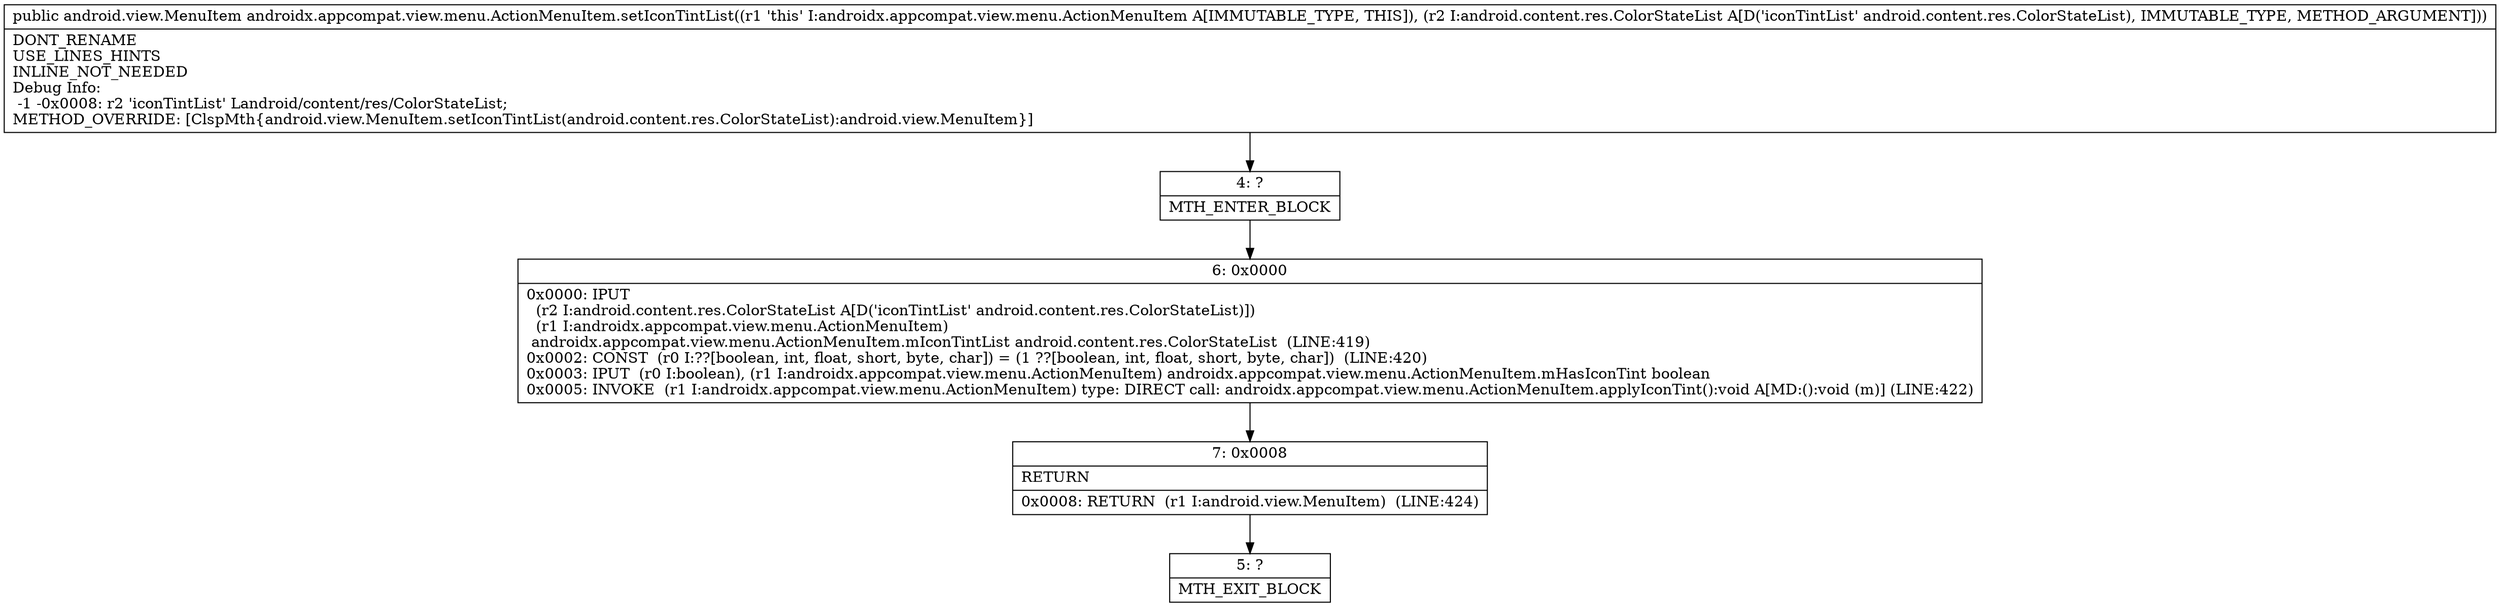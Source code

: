 digraph "CFG forandroidx.appcompat.view.menu.ActionMenuItem.setIconTintList(Landroid\/content\/res\/ColorStateList;)Landroid\/view\/MenuItem;" {
Node_4 [shape=record,label="{4\:\ ?|MTH_ENTER_BLOCK\l}"];
Node_6 [shape=record,label="{6\:\ 0x0000|0x0000: IPUT  \l  (r2 I:android.content.res.ColorStateList A[D('iconTintList' android.content.res.ColorStateList)])\l  (r1 I:androidx.appcompat.view.menu.ActionMenuItem)\l androidx.appcompat.view.menu.ActionMenuItem.mIconTintList android.content.res.ColorStateList  (LINE:419)\l0x0002: CONST  (r0 I:??[boolean, int, float, short, byte, char]) = (1 ??[boolean, int, float, short, byte, char])  (LINE:420)\l0x0003: IPUT  (r0 I:boolean), (r1 I:androidx.appcompat.view.menu.ActionMenuItem) androidx.appcompat.view.menu.ActionMenuItem.mHasIconTint boolean \l0x0005: INVOKE  (r1 I:androidx.appcompat.view.menu.ActionMenuItem) type: DIRECT call: androidx.appcompat.view.menu.ActionMenuItem.applyIconTint():void A[MD:():void (m)] (LINE:422)\l}"];
Node_7 [shape=record,label="{7\:\ 0x0008|RETURN\l|0x0008: RETURN  (r1 I:android.view.MenuItem)  (LINE:424)\l}"];
Node_5 [shape=record,label="{5\:\ ?|MTH_EXIT_BLOCK\l}"];
MethodNode[shape=record,label="{public android.view.MenuItem androidx.appcompat.view.menu.ActionMenuItem.setIconTintList((r1 'this' I:androidx.appcompat.view.menu.ActionMenuItem A[IMMUTABLE_TYPE, THIS]), (r2 I:android.content.res.ColorStateList A[D('iconTintList' android.content.res.ColorStateList), IMMUTABLE_TYPE, METHOD_ARGUMENT]))  | DONT_RENAME\lUSE_LINES_HINTS\lINLINE_NOT_NEEDED\lDebug Info:\l  \-1 \-0x0008: r2 'iconTintList' Landroid\/content\/res\/ColorStateList;\lMETHOD_OVERRIDE: [ClspMth\{android.view.MenuItem.setIconTintList(android.content.res.ColorStateList):android.view.MenuItem\}]\l}"];
MethodNode -> Node_4;Node_4 -> Node_6;
Node_6 -> Node_7;
Node_7 -> Node_5;
}

